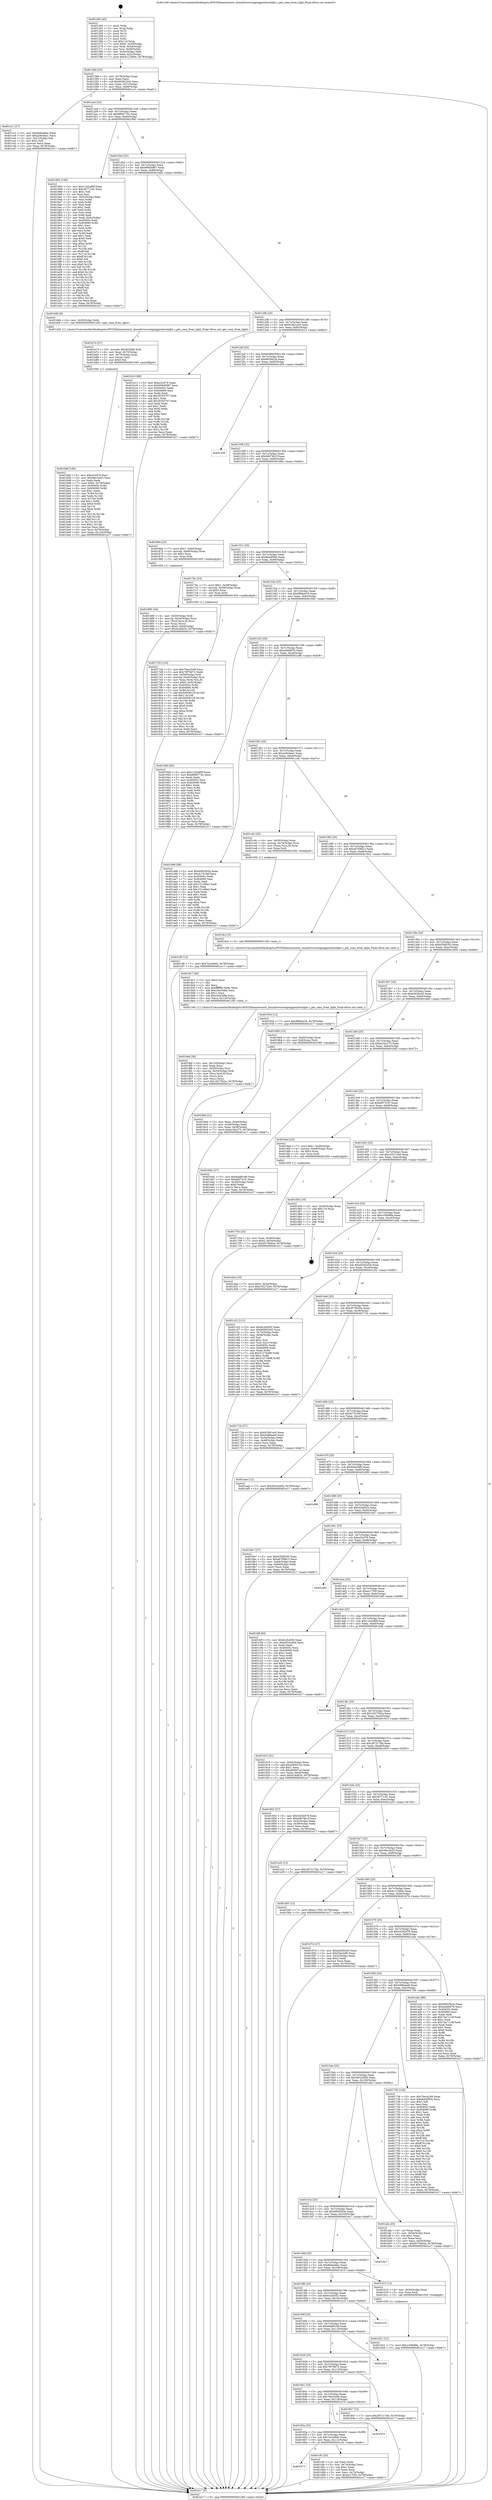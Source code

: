 digraph "0x401260" {
  label = "0x401260 (/mnt/c/Users/mathe/Desktop/tcc/POCII/binaries/extr_linuxdriversstaginggreybuslight.c_get_conn_from_light_Final-ollvm.out::main(0))"
  labelloc = "t"
  node[shape=record]

  Entry [label="",width=0.3,height=0.3,shape=circle,fillcolor=black,style=filled]
  "0x40128d" [label="{
     0x40128d [23]\l
     | [instrs]\l
     &nbsp;&nbsp;0x40128d \<+3\>: mov -0x78(%rbp),%eax\l
     &nbsp;&nbsp;0x401290 \<+2\>: mov %eax,%ecx\l
     &nbsp;&nbsp;0x401292 \<+6\>: sub $0x85d02042,%ecx\l
     &nbsp;&nbsp;0x401298 \<+3\>: mov %eax,-0x7c(%rbp)\l
     &nbsp;&nbsp;0x40129b \<+3\>: mov %ecx,-0x80(%rbp)\l
     &nbsp;&nbsp;0x40129e \<+6\>: je 0000000000401cc1 \<main+0xa61\>\l
  }"]
  "0x401cc1" [label="{
     0x401cc1 [27]\l
     | [instrs]\l
     &nbsp;&nbsp;0x401cc1 \<+5\>: mov $0x6b4ea8ac,%eax\l
     &nbsp;&nbsp;0x401cc6 \<+5\>: mov $0xa28cdea1,%ecx\l
     &nbsp;&nbsp;0x401ccb \<+3\>: mov -0x21(%rbp),%dl\l
     &nbsp;&nbsp;0x401cce \<+3\>: test $0x1,%dl\l
     &nbsp;&nbsp;0x401cd1 \<+3\>: cmovne %ecx,%eax\l
     &nbsp;&nbsp;0x401cd4 \<+3\>: mov %eax,-0x78(%rbp)\l
     &nbsp;&nbsp;0x401cd7 \<+5\>: jmp 0000000000401e17 \<main+0xbb7\>\l
  }"]
  "0x4012a4" [label="{
     0x4012a4 [25]\l
     | [instrs]\l
     &nbsp;&nbsp;0x4012a4 \<+5\>: jmp 00000000004012a9 \<main+0x49\>\l
     &nbsp;&nbsp;0x4012a9 \<+3\>: mov -0x7c(%rbp),%eax\l
     &nbsp;&nbsp;0x4012ac \<+5\>: sub $0x889d774c,%eax\l
     &nbsp;&nbsp;0x4012b1 \<+6\>: mov %eax,-0x84(%rbp)\l
     &nbsp;&nbsp;0x4012b7 \<+6\>: je 0000000000401993 \<main+0x733\>\l
  }"]
  Exit [label="",width=0.3,height=0.3,shape=circle,fillcolor=black,style=filled,peripheries=2]
  "0x401993" [label="{
     0x401993 [159]\l
     | [instrs]\l
     &nbsp;&nbsp;0x401993 \<+5\>: mov $0x11b2a80f,%eax\l
     &nbsp;&nbsp;0x401998 \<+5\>: mov $0x36771cf1,%ecx\l
     &nbsp;&nbsp;0x40199d \<+2\>: mov $0x1,%dl\l
     &nbsp;&nbsp;0x40199f \<+2\>: xor %esi,%esi\l
     &nbsp;&nbsp;0x4019a1 \<+3\>: mov -0x5c(%rbp),%edi\l
     &nbsp;&nbsp;0x4019a4 \<+3\>: mov %esi,%r8d\l
     &nbsp;&nbsp;0x4019a7 \<+3\>: sub %edi,%r8d\l
     &nbsp;&nbsp;0x4019aa \<+2\>: mov %esi,%edi\l
     &nbsp;&nbsp;0x4019ac \<+3\>: sub $0x1,%edi\l
     &nbsp;&nbsp;0x4019af \<+3\>: add %edi,%r8d\l
     &nbsp;&nbsp;0x4019b2 \<+2\>: mov %esi,%edi\l
     &nbsp;&nbsp;0x4019b4 \<+3\>: sub %r8d,%edi\l
     &nbsp;&nbsp;0x4019b7 \<+3\>: mov %edi,-0x5c(%rbp)\l
     &nbsp;&nbsp;0x4019ba \<+7\>: mov 0x40405c,%edi\l
     &nbsp;&nbsp;0x4019c1 \<+8\>: mov 0x404060,%r8d\l
     &nbsp;&nbsp;0x4019c9 \<+3\>: sub $0x1,%esi\l
     &nbsp;&nbsp;0x4019cc \<+3\>: mov %edi,%r9d\l
     &nbsp;&nbsp;0x4019cf \<+3\>: add %esi,%r9d\l
     &nbsp;&nbsp;0x4019d2 \<+4\>: imul %r9d,%edi\l
     &nbsp;&nbsp;0x4019d6 \<+3\>: and $0x1,%edi\l
     &nbsp;&nbsp;0x4019d9 \<+3\>: cmp $0x0,%edi\l
     &nbsp;&nbsp;0x4019dc \<+4\>: sete %r10b\l
     &nbsp;&nbsp;0x4019e0 \<+4\>: cmp $0xa,%r8d\l
     &nbsp;&nbsp;0x4019e4 \<+4\>: setl %r11b\l
     &nbsp;&nbsp;0x4019e8 \<+3\>: mov %r10b,%bl\l
     &nbsp;&nbsp;0x4019eb \<+3\>: xor $0xff,%bl\l
     &nbsp;&nbsp;0x4019ee \<+3\>: mov %r11b,%r14b\l
     &nbsp;&nbsp;0x4019f1 \<+4\>: xor $0xff,%r14b\l
     &nbsp;&nbsp;0x4019f5 \<+3\>: xor $0x0,%dl\l
     &nbsp;&nbsp;0x4019f8 \<+3\>: mov %bl,%r15b\l
     &nbsp;&nbsp;0x4019fb \<+4\>: and $0x0,%r15b\l
     &nbsp;&nbsp;0x4019ff \<+3\>: and %dl,%r10b\l
     &nbsp;&nbsp;0x401a02 \<+3\>: mov %r14b,%r12b\l
     &nbsp;&nbsp;0x401a05 \<+4\>: and $0x0,%r12b\l
     &nbsp;&nbsp;0x401a09 \<+3\>: and %dl,%r11b\l
     &nbsp;&nbsp;0x401a0c \<+3\>: or %r10b,%r15b\l
     &nbsp;&nbsp;0x401a0f \<+3\>: or %r11b,%r12b\l
     &nbsp;&nbsp;0x401a12 \<+3\>: xor %r12b,%r15b\l
     &nbsp;&nbsp;0x401a15 \<+3\>: or %r14b,%bl\l
     &nbsp;&nbsp;0x401a18 \<+3\>: xor $0xff,%bl\l
     &nbsp;&nbsp;0x401a1b \<+3\>: or $0x0,%dl\l
     &nbsp;&nbsp;0x401a1e \<+2\>: and %dl,%bl\l
     &nbsp;&nbsp;0x401a20 \<+3\>: or %bl,%r15b\l
     &nbsp;&nbsp;0x401a23 \<+4\>: test $0x1,%r15b\l
     &nbsp;&nbsp;0x401a27 \<+3\>: cmovne %ecx,%eax\l
     &nbsp;&nbsp;0x401a2a \<+3\>: mov %eax,-0x78(%rbp)\l
     &nbsp;&nbsp;0x401a2d \<+5\>: jmp 0000000000401e17 \<main+0xbb7\>\l
  }"]
  "0x4012bd" [label="{
     0x4012bd [25]\l
     | [instrs]\l
     &nbsp;&nbsp;0x4012bd \<+5\>: jmp 00000000004012c2 \<main+0x62\>\l
     &nbsp;&nbsp;0x4012c2 \<+3\>: mov -0x7c(%rbp),%eax\l
     &nbsp;&nbsp;0x4012c5 \<+5\>: sub $0x909d5987,%eax\l
     &nbsp;&nbsp;0x4012ca \<+6\>: mov %eax,-0x88(%rbp)\l
     &nbsp;&nbsp;0x4012d0 \<+6\>: je 0000000000401b6b \<main+0x90b\>\l
  }"]
  "0x401d21" [label="{
     0x401d21 [12]\l
     | [instrs]\l
     &nbsp;&nbsp;0x401d21 \<+7\>: movl $0xcc59b89a,-0x78(%rbp)\l
     &nbsp;&nbsp;0x401d28 \<+5\>: jmp 0000000000401e17 \<main+0xbb7\>\l
  }"]
  "0x401b6b" [label="{
     0x401b6b [9]\l
     | [instrs]\l
     &nbsp;&nbsp;0x401b6b \<+4\>: mov -0x50(%rbp),%rdi\l
     &nbsp;&nbsp;0x401b6f \<+5\>: call 0000000000401240 \<get_conn_from_light\>\l
     | [calls]\l
     &nbsp;&nbsp;0x401240 \{1\} (/mnt/c/Users/mathe/Desktop/tcc/POCII/binaries/extr_linuxdriversstaginggreybuslight.c_get_conn_from_light_Final-ollvm.out::get_conn_from_light)\l
  }"]
  "0x4012d6" [label="{
     0x4012d6 [25]\l
     | [instrs]\l
     &nbsp;&nbsp;0x4012d6 \<+5\>: jmp 00000000004012db \<main+0x7b\>\l
     &nbsp;&nbsp;0x4012db \<+3\>: mov -0x7c(%rbp),%eax\l
     &nbsp;&nbsp;0x4012de \<+5\>: sub $0x919b1ac0,%eax\l
     &nbsp;&nbsp;0x4012e3 \<+6\>: mov %eax,-0x8c(%rbp)\l
     &nbsp;&nbsp;0x4012e9 \<+6\>: je 0000000000401b13 \<main+0x8b3\>\l
  }"]
  "0x401673" [label="{
     0x401673\l
  }", style=dashed]
  "0x401b13" [label="{
     0x401b13 [88]\l
     | [instrs]\l
     &nbsp;&nbsp;0x401b13 \<+5\>: mov $0xa32cf79,%eax\l
     &nbsp;&nbsp;0x401b18 \<+5\>: mov $0x909d5987,%ecx\l
     &nbsp;&nbsp;0x401b1d \<+7\>: mov 0x40405c,%edx\l
     &nbsp;&nbsp;0x401b24 \<+7\>: mov 0x404060,%esi\l
     &nbsp;&nbsp;0x401b2b \<+2\>: mov %edx,%edi\l
     &nbsp;&nbsp;0x401b2d \<+6\>: sub $0x3f193707,%edi\l
     &nbsp;&nbsp;0x401b33 \<+3\>: sub $0x1,%edi\l
     &nbsp;&nbsp;0x401b36 \<+6\>: add $0x3f193707,%edi\l
     &nbsp;&nbsp;0x401b3c \<+3\>: imul %edi,%edx\l
     &nbsp;&nbsp;0x401b3f \<+3\>: and $0x1,%edx\l
     &nbsp;&nbsp;0x401b42 \<+3\>: cmp $0x0,%edx\l
     &nbsp;&nbsp;0x401b45 \<+4\>: sete %r8b\l
     &nbsp;&nbsp;0x401b49 \<+3\>: cmp $0xa,%esi\l
     &nbsp;&nbsp;0x401b4c \<+4\>: setl %r9b\l
     &nbsp;&nbsp;0x401b50 \<+3\>: mov %r8b,%r10b\l
     &nbsp;&nbsp;0x401b53 \<+3\>: and %r9b,%r10b\l
     &nbsp;&nbsp;0x401b56 \<+3\>: xor %r9b,%r8b\l
     &nbsp;&nbsp;0x401b59 \<+3\>: or %r8b,%r10b\l
     &nbsp;&nbsp;0x401b5c \<+4\>: test $0x1,%r10b\l
     &nbsp;&nbsp;0x401b60 \<+3\>: cmovne %ecx,%eax\l
     &nbsp;&nbsp;0x401b63 \<+3\>: mov %eax,-0x78(%rbp)\l
     &nbsp;&nbsp;0x401b66 \<+5\>: jmp 0000000000401e17 \<main+0xbb7\>\l
  }"]
  "0x4012ef" [label="{
     0x4012ef [25]\l
     | [instrs]\l
     &nbsp;&nbsp;0x4012ef \<+5\>: jmp 00000000004012f4 \<main+0x94\>\l
     &nbsp;&nbsp;0x4012f4 \<+3\>: mov -0x7c(%rbp),%eax\l
     &nbsp;&nbsp;0x4012f7 \<+5\>: sub $0x982941fa,%eax\l
     &nbsp;&nbsp;0x4012fc \<+6\>: mov %eax,-0x90(%rbp)\l
     &nbsp;&nbsp;0x401302 \<+6\>: je 0000000000401d39 \<main+0xad9\>\l
  }"]
  "0x401cfc" [label="{
     0x401cfc [25]\l
     | [instrs]\l
     &nbsp;&nbsp;0x401cfc \<+2\>: xor %eax,%eax\l
     &nbsp;&nbsp;0x401cfe \<+3\>: mov -0x74(%rbp),%ecx\l
     &nbsp;&nbsp;0x401d01 \<+3\>: sub $0x1,%eax\l
     &nbsp;&nbsp;0x401d04 \<+2\>: sub %eax,%ecx\l
     &nbsp;&nbsp;0x401d06 \<+3\>: mov %ecx,-0x74(%rbp)\l
     &nbsp;&nbsp;0x401d09 \<+7\>: movl $0xac17f30,-0x78(%rbp)\l
     &nbsp;&nbsp;0x401d10 \<+5\>: jmp 0000000000401e17 \<main+0xbb7\>\l
  }"]
  "0x401d39" [label="{
     0x401d39\l
  }", style=dashed]
  "0x401308" [label="{
     0x401308 [25]\l
     | [instrs]\l
     &nbsp;&nbsp;0x401308 \<+5\>: jmp 000000000040130d \<main+0xad\>\l
     &nbsp;&nbsp;0x40130d \<+3\>: mov -0x7c(%rbp),%eax\l
     &nbsp;&nbsp;0x401310 \<+5\>: sub $0x9db79b1f,%eax\l
     &nbsp;&nbsp;0x401315 \<+6\>: mov %eax,-0x94(%rbp)\l
     &nbsp;&nbsp;0x40131b \<+6\>: je 000000000040186e \<main+0x60e\>\l
  }"]
  "0x40165a" [label="{
     0x40165a [25]\l
     | [instrs]\l
     &nbsp;&nbsp;0x40165a \<+5\>: jmp 000000000040165f \<main+0x3ff\>\l
     &nbsp;&nbsp;0x40165f \<+3\>: mov -0x7c(%rbp),%eax\l
     &nbsp;&nbsp;0x401662 \<+5\>: sub $0x7e2cb9d2,%eax\l
     &nbsp;&nbsp;0x401667 \<+6\>: mov %eax,-0x11c(%rbp)\l
     &nbsp;&nbsp;0x40166d \<+6\>: je 0000000000401cfc \<main+0xa9c\>\l
  }"]
  "0x40186e" [label="{
     0x40186e [23]\l
     | [instrs]\l
     &nbsp;&nbsp;0x40186e \<+7\>: movl $0x1,-0x60(%rbp)\l
     &nbsp;&nbsp;0x401875 \<+4\>: movslq -0x60(%rbp),%rax\l
     &nbsp;&nbsp;0x401879 \<+4\>: shl $0x2,%rax\l
     &nbsp;&nbsp;0x40187d \<+3\>: mov %rax,%rdi\l
     &nbsp;&nbsp;0x401880 \<+5\>: call 0000000000401050 \<malloc@plt\>\l
     | [calls]\l
     &nbsp;&nbsp;0x401050 \{1\} (unknown)\l
  }"]
  "0x401321" [label="{
     0x401321 [25]\l
     | [instrs]\l
     &nbsp;&nbsp;0x401321 \<+5\>: jmp 0000000000401326 \<main+0xc6\>\l
     &nbsp;&nbsp;0x401326 \<+3\>: mov -0x7c(%rbp),%eax\l
     &nbsp;&nbsp;0x401329 \<+5\>: sub $0x9e4df564,%eax\l
     &nbsp;&nbsp;0x40132e \<+6\>: mov %eax,-0x98(%rbp)\l
     &nbsp;&nbsp;0x401334 \<+6\>: je 00000000004017bc \<main+0x55c\>\l
  }"]
  "0x401d70" [label="{
     0x401d70\l
  }", style=dashed]
  "0x4017bc" [label="{
     0x4017bc [23]\l
     | [instrs]\l
     &nbsp;&nbsp;0x4017bc \<+7\>: movl $0x1,-0x58(%rbp)\l
     &nbsp;&nbsp;0x4017c3 \<+4\>: movslq -0x58(%rbp),%rax\l
     &nbsp;&nbsp;0x4017c7 \<+4\>: shl $0x3,%rax\l
     &nbsp;&nbsp;0x4017cb \<+3\>: mov %rax,%rdi\l
     &nbsp;&nbsp;0x4017ce \<+5\>: call 0000000000401050 \<malloc@plt\>\l
     | [calls]\l
     &nbsp;&nbsp;0x401050 \{1\} (unknown)\l
  }"]
  "0x40133a" [label="{
     0x40133a [25]\l
     | [instrs]\l
     &nbsp;&nbsp;0x40133a \<+5\>: jmp 000000000040133f \<main+0xdf\>\l
     &nbsp;&nbsp;0x40133f \<+3\>: mov -0x7c(%rbp),%eax\l
     &nbsp;&nbsp;0x401342 \<+5\>: sub $0x9fb8a018,%eax\l
     &nbsp;&nbsp;0x401347 \<+6\>: mov %eax,-0x9c(%rbp)\l
     &nbsp;&nbsp;0x40134d \<+6\>: je 0000000000401940 \<main+0x6e0\>\l
  }"]
  "0x401cf0" [label="{
     0x401cf0 [12]\l
     | [instrs]\l
     &nbsp;&nbsp;0x401cf0 \<+7\>: movl $0x7e2cb9d2,-0x78(%rbp)\l
     &nbsp;&nbsp;0x401cf7 \<+5\>: jmp 0000000000401e17 \<main+0xbb7\>\l
  }"]
  "0x401940" [label="{
     0x401940 [83]\l
     | [instrs]\l
     &nbsp;&nbsp;0x401940 \<+5\>: mov $0x11b2a80f,%eax\l
     &nbsp;&nbsp;0x401945 \<+5\>: mov $0x889d774c,%ecx\l
     &nbsp;&nbsp;0x40194a \<+2\>: xor %edx,%edx\l
     &nbsp;&nbsp;0x40194c \<+7\>: mov 0x40405c,%esi\l
     &nbsp;&nbsp;0x401953 \<+7\>: mov 0x404060,%edi\l
     &nbsp;&nbsp;0x40195a \<+3\>: sub $0x1,%edx\l
     &nbsp;&nbsp;0x40195d \<+3\>: mov %esi,%r8d\l
     &nbsp;&nbsp;0x401960 \<+3\>: add %edx,%r8d\l
     &nbsp;&nbsp;0x401963 \<+4\>: imul %r8d,%esi\l
     &nbsp;&nbsp;0x401967 \<+3\>: and $0x1,%esi\l
     &nbsp;&nbsp;0x40196a \<+3\>: cmp $0x0,%esi\l
     &nbsp;&nbsp;0x40196d \<+4\>: sete %r9b\l
     &nbsp;&nbsp;0x401971 \<+3\>: cmp $0xa,%edi\l
     &nbsp;&nbsp;0x401974 \<+4\>: setl %r10b\l
     &nbsp;&nbsp;0x401978 \<+3\>: mov %r9b,%r11b\l
     &nbsp;&nbsp;0x40197b \<+3\>: and %r10b,%r11b\l
     &nbsp;&nbsp;0x40197e \<+3\>: xor %r10b,%r9b\l
     &nbsp;&nbsp;0x401981 \<+3\>: or %r9b,%r11b\l
     &nbsp;&nbsp;0x401984 \<+4\>: test $0x1,%r11b\l
     &nbsp;&nbsp;0x401988 \<+3\>: cmovne %ecx,%eax\l
     &nbsp;&nbsp;0x40198b \<+3\>: mov %eax,-0x78(%rbp)\l
     &nbsp;&nbsp;0x40198e \<+5\>: jmp 0000000000401e17 \<main+0xbb7\>\l
  }"]
  "0x401353" [label="{
     0x401353 [25]\l
     | [instrs]\l
     &nbsp;&nbsp;0x401353 \<+5\>: jmp 0000000000401358 \<main+0xf8\>\l
     &nbsp;&nbsp;0x401358 \<+3\>: mov -0x7c(%rbp),%eax\l
     &nbsp;&nbsp;0x40135b \<+5\>: sub $0xa0a0fd76,%eax\l
     &nbsp;&nbsp;0x401360 \<+6\>: mov %eax,-0xa0(%rbp)\l
     &nbsp;&nbsp;0x401366 \<+6\>: je 0000000000401a96 \<main+0x836\>\l
  }"]
  "0x401b8f" [label="{
     0x401b8f [100]\l
     | [instrs]\l
     &nbsp;&nbsp;0x401b8f \<+5\>: mov $0xa32cf79,%esi\l
     &nbsp;&nbsp;0x401b94 \<+5\>: mov $0x36e1fe33,%ecx\l
     &nbsp;&nbsp;0x401b99 \<+2\>: xor %edx,%edx\l
     &nbsp;&nbsp;0x401b9b \<+7\>: movl $0x0,-0x74(%rbp)\l
     &nbsp;&nbsp;0x401ba2 \<+8\>: mov 0x40405c,%r8d\l
     &nbsp;&nbsp;0x401baa \<+8\>: mov 0x404060,%r9d\l
     &nbsp;&nbsp;0x401bb2 \<+3\>: sub $0x1,%edx\l
     &nbsp;&nbsp;0x401bb5 \<+3\>: mov %r8d,%r10d\l
     &nbsp;&nbsp;0x401bb8 \<+3\>: add %edx,%r10d\l
     &nbsp;&nbsp;0x401bbb \<+4\>: imul %r10d,%r8d\l
     &nbsp;&nbsp;0x401bbf \<+4\>: and $0x1,%r8d\l
     &nbsp;&nbsp;0x401bc3 \<+4\>: cmp $0x0,%r8d\l
     &nbsp;&nbsp;0x401bc7 \<+4\>: sete %r11b\l
     &nbsp;&nbsp;0x401bcb \<+4\>: cmp $0xa,%r9d\l
     &nbsp;&nbsp;0x401bcf \<+3\>: setl %bl\l
     &nbsp;&nbsp;0x401bd2 \<+3\>: mov %r11b,%r14b\l
     &nbsp;&nbsp;0x401bd5 \<+3\>: and %bl,%r14b\l
     &nbsp;&nbsp;0x401bd8 \<+3\>: xor %bl,%r11b\l
     &nbsp;&nbsp;0x401bdb \<+3\>: or %r11b,%r14b\l
     &nbsp;&nbsp;0x401bde \<+4\>: test $0x1,%r14b\l
     &nbsp;&nbsp;0x401be2 \<+3\>: cmovne %ecx,%esi\l
     &nbsp;&nbsp;0x401be5 \<+3\>: mov %esi,-0x78(%rbp)\l
     &nbsp;&nbsp;0x401be8 \<+6\>: mov %eax,-0x124(%rbp)\l
     &nbsp;&nbsp;0x401bee \<+5\>: jmp 0000000000401e17 \<main+0xbb7\>\l
  }"]
  "0x401a96" [label="{
     0x401a96 [88]\l
     | [instrs]\l
     &nbsp;&nbsp;0x401a96 \<+5\>: mov $0x60655b3a,%eax\l
     &nbsp;&nbsp;0x401a9b \<+5\>: mov $0xdc751fef,%ecx\l
     &nbsp;&nbsp;0x401aa0 \<+7\>: mov 0x40405c,%edx\l
     &nbsp;&nbsp;0x401aa7 \<+7\>: mov 0x404060,%esi\l
     &nbsp;&nbsp;0x401aae \<+2\>: mov %edx,%edi\l
     &nbsp;&nbsp;0x401ab0 \<+6\>: add $0x151c69a2,%edi\l
     &nbsp;&nbsp;0x401ab6 \<+3\>: sub $0x1,%edi\l
     &nbsp;&nbsp;0x401ab9 \<+6\>: sub $0x151c69a2,%edi\l
     &nbsp;&nbsp;0x401abf \<+3\>: imul %edi,%edx\l
     &nbsp;&nbsp;0x401ac2 \<+3\>: and $0x1,%edx\l
     &nbsp;&nbsp;0x401ac5 \<+3\>: cmp $0x0,%edx\l
     &nbsp;&nbsp;0x401ac8 \<+4\>: sete %r8b\l
     &nbsp;&nbsp;0x401acc \<+3\>: cmp $0xa,%esi\l
     &nbsp;&nbsp;0x401acf \<+4\>: setl %r9b\l
     &nbsp;&nbsp;0x401ad3 \<+3\>: mov %r8b,%r10b\l
     &nbsp;&nbsp;0x401ad6 \<+3\>: and %r9b,%r10b\l
     &nbsp;&nbsp;0x401ad9 \<+3\>: xor %r9b,%r8b\l
     &nbsp;&nbsp;0x401adc \<+3\>: or %r8b,%r10b\l
     &nbsp;&nbsp;0x401adf \<+4\>: test $0x1,%r10b\l
     &nbsp;&nbsp;0x401ae3 \<+3\>: cmovne %ecx,%eax\l
     &nbsp;&nbsp;0x401ae6 \<+3\>: mov %eax,-0x78(%rbp)\l
     &nbsp;&nbsp;0x401ae9 \<+5\>: jmp 0000000000401e17 \<main+0xbb7\>\l
  }"]
  "0x40136c" [label="{
     0x40136c [25]\l
     | [instrs]\l
     &nbsp;&nbsp;0x40136c \<+5\>: jmp 0000000000401371 \<main+0x111\>\l
     &nbsp;&nbsp;0x401371 \<+3\>: mov -0x7c(%rbp),%eax\l
     &nbsp;&nbsp;0x401374 \<+5\>: sub $0xa28cdea1,%eax\l
     &nbsp;&nbsp;0x401379 \<+6\>: mov %eax,-0xa4(%rbp)\l
     &nbsp;&nbsp;0x40137f \<+6\>: je 0000000000401cdc \<main+0xa7c\>\l
  }"]
  "0x401b74" [label="{
     0x401b74 [27]\l
     | [instrs]\l
     &nbsp;&nbsp;0x401b74 \<+10\>: movabs $0x4020b6,%rdi\l
     &nbsp;&nbsp;0x401b7e \<+4\>: mov %rax,-0x70(%rbp)\l
     &nbsp;&nbsp;0x401b82 \<+4\>: mov -0x70(%rbp),%rax\l
     &nbsp;&nbsp;0x401b86 \<+2\>: mov (%rax),%esi\l
     &nbsp;&nbsp;0x401b88 \<+2\>: mov $0x0,%al\l
     &nbsp;&nbsp;0x401b8a \<+5\>: call 0000000000401040 \<printf@plt\>\l
     | [calls]\l
     &nbsp;&nbsp;0x401040 \{1\} (unknown)\l
  }"]
  "0x401cdc" [label="{
     0x401cdc [20]\l
     | [instrs]\l
     &nbsp;&nbsp;0x401cdc \<+4\>: mov -0x50(%rbp),%rax\l
     &nbsp;&nbsp;0x401ce0 \<+4\>: movslq -0x74(%rbp),%rcx\l
     &nbsp;&nbsp;0x401ce4 \<+4\>: mov (%rax,%rcx,8),%rax\l
     &nbsp;&nbsp;0x401ce8 \<+3\>: mov %rax,%rdi\l
     &nbsp;&nbsp;0x401ceb \<+5\>: call 0000000000401030 \<free@plt\>\l
     | [calls]\l
     &nbsp;&nbsp;0x401030 \{1\} (unknown)\l
  }"]
  "0x401385" [label="{
     0x401385 [25]\l
     | [instrs]\l
     &nbsp;&nbsp;0x401385 \<+5\>: jmp 000000000040138a \<main+0x12a\>\l
     &nbsp;&nbsp;0x40138a \<+3\>: mov -0x7c(%rbp),%eax\l
     &nbsp;&nbsp;0x40138d \<+5\>: sub $0xa6709813,%eax\l
     &nbsp;&nbsp;0x401392 \<+6\>: mov %eax,-0xa8(%rbp)\l
     &nbsp;&nbsp;0x401398 \<+6\>: je 00000000004018c2 \<main+0x662\>\l
  }"]
  "0x4018ef" [label="{
     0x4018ef [38]\l
     | [instrs]\l
     &nbsp;&nbsp;0x4018ef \<+6\>: mov -0x120(%rbp),%ecx\l
     &nbsp;&nbsp;0x4018f5 \<+3\>: imul %eax,%ecx\l
     &nbsp;&nbsp;0x4018f8 \<+4\>: mov -0x50(%rbp),%rsi\l
     &nbsp;&nbsp;0x4018fc \<+4\>: movslq -0x54(%rbp),%rdi\l
     &nbsp;&nbsp;0x401900 \<+4\>: mov (%rsi,%rdi,8),%rsi\l
     &nbsp;&nbsp;0x401904 \<+3\>: mov (%rsi),%rsi\l
     &nbsp;&nbsp;0x401907 \<+2\>: mov %ecx,(%rsi)\l
     &nbsp;&nbsp;0x401909 \<+7\>: movl $0x16275b2a,-0x78(%rbp)\l
     &nbsp;&nbsp;0x401910 \<+5\>: jmp 0000000000401e17 \<main+0xbb7\>\l
  }"]
  "0x4018c2" [label="{
     0x4018c2 [5]\l
     | [instrs]\l
     &nbsp;&nbsp;0x4018c2 \<+5\>: call 0000000000401160 \<next_i\>\l
     | [calls]\l
     &nbsp;&nbsp;0x401160 \{1\} (/mnt/c/Users/mathe/Desktop/tcc/POCII/binaries/extr_linuxdriversstaginggreybuslight.c_get_conn_from_light_Final-ollvm.out::next_i)\l
  }"]
  "0x40139e" [label="{
     0x40139e [25]\l
     | [instrs]\l
     &nbsp;&nbsp;0x40139e \<+5\>: jmp 00000000004013a3 \<main+0x143\>\l
     &nbsp;&nbsp;0x4013a3 \<+3\>: mov -0x7c(%rbp),%eax\l
     &nbsp;&nbsp;0x4013a6 \<+5\>: sub $0xb35df183,%eax\l
     &nbsp;&nbsp;0x4013ab \<+6\>: mov %eax,-0xac(%rbp)\l
     &nbsp;&nbsp;0x4013b1 \<+6\>: je 0000000000401934 \<main+0x6d4\>\l
  }"]
  "0x4018c7" [label="{
     0x4018c7 [40]\l
     | [instrs]\l
     &nbsp;&nbsp;0x4018c7 \<+5\>: mov $0x2,%ecx\l
     &nbsp;&nbsp;0x4018cc \<+1\>: cltd\l
     &nbsp;&nbsp;0x4018cd \<+2\>: idiv %ecx\l
     &nbsp;&nbsp;0x4018cf \<+6\>: imul $0xfffffffe,%edx,%ecx\l
     &nbsp;&nbsp;0x4018d5 \<+6\>: add $0xc5ee3d8a,%ecx\l
     &nbsp;&nbsp;0x4018db \<+3\>: add $0x1,%ecx\l
     &nbsp;&nbsp;0x4018de \<+6\>: sub $0xc5ee3d8a,%ecx\l
     &nbsp;&nbsp;0x4018e4 \<+6\>: mov %ecx,-0x120(%rbp)\l
     &nbsp;&nbsp;0x4018ea \<+5\>: call 0000000000401160 \<next_i\>\l
     | [calls]\l
     &nbsp;&nbsp;0x401160 \{1\} (/mnt/c/Users/mathe/Desktop/tcc/POCII/binaries/extr_linuxdriversstaginggreybuslight.c_get_conn_from_light_Final-ollvm.out::next_i)\l
  }"]
  "0x401934" [label="{
     0x401934 [12]\l
     | [instrs]\l
     &nbsp;&nbsp;0x401934 \<+7\>: movl $0x9fb8a018,-0x78(%rbp)\l
     &nbsp;&nbsp;0x40193b \<+5\>: jmp 0000000000401e17 \<main+0xbb7\>\l
  }"]
  "0x4013b7" [label="{
     0x4013b7 [25]\l
     | [instrs]\l
     &nbsp;&nbsp;0x4013b7 \<+5\>: jmp 00000000004013bc \<main+0x15c\>\l
     &nbsp;&nbsp;0x4013bc \<+3\>: mov -0x7c(%rbp),%eax\l
     &nbsp;&nbsp;0x4013bf \<+5\>: sub $0xb4436cd3,%eax\l
     &nbsp;&nbsp;0x4013c4 \<+6\>: mov %eax,-0xb0(%rbp)\l
     &nbsp;&nbsp;0x4013ca \<+6\>: je 00000000004016b0 \<main+0x450\>\l
  }"]
  "0x401885" [label="{
     0x401885 [34]\l
     | [instrs]\l
     &nbsp;&nbsp;0x401885 \<+4\>: mov -0x50(%rbp),%rdi\l
     &nbsp;&nbsp;0x401889 \<+4\>: movslq -0x54(%rbp),%rcx\l
     &nbsp;&nbsp;0x40188d \<+4\>: mov (%rdi,%rcx,8),%rcx\l
     &nbsp;&nbsp;0x401891 \<+3\>: mov %rax,(%rcx)\l
     &nbsp;&nbsp;0x401894 \<+7\>: movl $0x0,-0x64(%rbp)\l
     &nbsp;&nbsp;0x40189b \<+7\>: movl $0x424d633,-0x78(%rbp)\l
     &nbsp;&nbsp;0x4018a2 \<+5\>: jmp 0000000000401e17 \<main+0xbb7\>\l
  }"]
  "0x4016b0" [label="{
     0x4016b0 [13]\l
     | [instrs]\l
     &nbsp;&nbsp;0x4016b0 \<+4\>: mov -0x40(%rbp),%rax\l
     &nbsp;&nbsp;0x4016b4 \<+4\>: mov 0x8(%rax),%rdi\l
     &nbsp;&nbsp;0x4016b8 \<+5\>: call 0000000000401060 \<atoi@plt\>\l
     | [calls]\l
     &nbsp;&nbsp;0x401060 \{1\} (unknown)\l
  }"]
  "0x4013d0" [label="{
     0x4013d0 [25]\l
     | [instrs]\l
     &nbsp;&nbsp;0x4013d0 \<+5\>: jmp 00000000004013d5 \<main+0x175\>\l
     &nbsp;&nbsp;0x4013d5 \<+3\>: mov -0x7c(%rbp),%eax\l
     &nbsp;&nbsp;0x4013d8 \<+5\>: sub $0xbc34c275,%eax\l
     &nbsp;&nbsp;0x4013dd \<+6\>: mov %eax,-0xb4(%rbp)\l
     &nbsp;&nbsp;0x4013e3 \<+6\>: je 00000000004016d2 \<main+0x472\>\l
  }"]
  "0x401641" [label="{
     0x401641 [25]\l
     | [instrs]\l
     &nbsp;&nbsp;0x401641 \<+5\>: jmp 0000000000401646 \<main+0x3e6\>\l
     &nbsp;&nbsp;0x401646 \<+3\>: mov -0x7c(%rbp),%eax\l
     &nbsp;&nbsp;0x401649 \<+5\>: sub $0x76ec4249,%eax\l
     &nbsp;&nbsp;0x40164e \<+6\>: mov %eax,-0x118(%rbp)\l
     &nbsp;&nbsp;0x401654 \<+6\>: je 0000000000401d70 \<main+0xb10\>\l
  }"]
  "0x4016d2" [label="{
     0x4016d2 [27]\l
     | [instrs]\l
     &nbsp;&nbsp;0x4016d2 \<+5\>: mov $0x6daf01d9,%eax\l
     &nbsp;&nbsp;0x4016d7 \<+5\>: mov $0xbf0731f1,%ecx\l
     &nbsp;&nbsp;0x4016dc \<+3\>: mov -0x28(%rbp),%edx\l
     &nbsp;&nbsp;0x4016df \<+3\>: cmp $0x0,%edx\l
     &nbsp;&nbsp;0x4016e2 \<+3\>: cmove %ecx,%eax\l
     &nbsp;&nbsp;0x4016e5 \<+3\>: mov %eax,-0x78(%rbp)\l
     &nbsp;&nbsp;0x4016e8 \<+5\>: jmp 0000000000401e17 \<main+0xbb7\>\l
  }"]
  "0x4013e9" [label="{
     0x4013e9 [25]\l
     | [instrs]\l
     &nbsp;&nbsp;0x4013e9 \<+5\>: jmp 00000000004013ee \<main+0x18e\>\l
     &nbsp;&nbsp;0x4013ee \<+3\>: mov -0x7c(%rbp),%eax\l
     &nbsp;&nbsp;0x4013f1 \<+5\>: sub $0xbf0731f1,%eax\l
     &nbsp;&nbsp;0x4013f6 \<+6\>: mov %eax,-0xb8(%rbp)\l
     &nbsp;&nbsp;0x4013fc \<+6\>: je 00000000004016ed \<main+0x48d\>\l
  }"]
  "0x401847" [label="{
     0x401847 [12]\l
     | [instrs]\l
     &nbsp;&nbsp;0x401847 \<+7\>: movl $0x287217dd,-0x78(%rbp)\l
     &nbsp;&nbsp;0x40184e \<+5\>: jmp 0000000000401e17 \<main+0xbb7\>\l
  }"]
  "0x4016ed" [label="{
     0x4016ed [23]\l
     | [instrs]\l
     &nbsp;&nbsp;0x4016ed \<+7\>: movl $0x1,-0x48(%rbp)\l
     &nbsp;&nbsp;0x4016f4 \<+4\>: movslq -0x48(%rbp),%rax\l
     &nbsp;&nbsp;0x4016f8 \<+4\>: shl $0x3,%rax\l
     &nbsp;&nbsp;0x4016fc \<+3\>: mov %rax,%rdi\l
     &nbsp;&nbsp;0x4016ff \<+5\>: call 0000000000401050 \<malloc@plt\>\l
     | [calls]\l
     &nbsp;&nbsp;0x401050 \{1\} (unknown)\l
  }"]
  "0x401402" [label="{
     0x401402 [25]\l
     | [instrs]\l
     &nbsp;&nbsp;0x401402 \<+5\>: jmp 0000000000401407 \<main+0x1a7\>\l
     &nbsp;&nbsp;0x401407 \<+3\>: mov -0x7c(%rbp),%eax\l
     &nbsp;&nbsp;0x40140a \<+5\>: sub $0xc55272e0,%eax\l
     &nbsp;&nbsp;0x40140f \<+6\>: mov %eax,-0xbc(%rbp)\l
     &nbsp;&nbsp;0x401415 \<+6\>: je 0000000000401d5d \<main+0xafd\>\l
  }"]
  "0x401628" [label="{
     0x401628 [25]\l
     | [instrs]\l
     &nbsp;&nbsp;0x401628 \<+5\>: jmp 000000000040162d \<main+0x3cd\>\l
     &nbsp;&nbsp;0x40162d \<+3\>: mov -0x7c(%rbp),%eax\l
     &nbsp;&nbsp;0x401630 \<+5\>: sub $0x70f79d72,%eax\l
     &nbsp;&nbsp;0x401635 \<+6\>: mov %eax,-0x114(%rbp)\l
     &nbsp;&nbsp;0x40163b \<+6\>: je 0000000000401847 \<main+0x5e7\>\l
  }"]
  "0x401d5d" [label="{
     0x401d5d [19]\l
     | [instrs]\l
     &nbsp;&nbsp;0x401d5d \<+3\>: mov -0x30(%rbp),%eax\l
     &nbsp;&nbsp;0x401d60 \<+7\>: add $0x110,%rsp\l
     &nbsp;&nbsp;0x401d67 \<+1\>: pop %rbx\l
     &nbsp;&nbsp;0x401d68 \<+2\>: pop %r12\l
     &nbsp;&nbsp;0x401d6a \<+2\>: pop %r14\l
     &nbsp;&nbsp;0x401d6c \<+2\>: pop %r15\l
     &nbsp;&nbsp;0x401d6e \<+1\>: pop %rbp\l
     &nbsp;&nbsp;0x401d6f \<+1\>: ret\l
  }"]
  "0x40141b" [label="{
     0x40141b [25]\l
     | [instrs]\l
     &nbsp;&nbsp;0x40141b \<+5\>: jmp 0000000000401420 \<main+0x1c0\>\l
     &nbsp;&nbsp;0x401420 \<+3\>: mov -0x7c(%rbp),%eax\l
     &nbsp;&nbsp;0x401423 \<+5\>: sub $0xcc59b89a,%eax\l
     &nbsp;&nbsp;0x401428 \<+6\>: mov %eax,-0xc0(%rbp)\l
     &nbsp;&nbsp;0x40142e \<+6\>: je 0000000000401d4a \<main+0xaea\>\l
  }"]
  "0x401d2d" [label="{
     0x401d2d\l
  }", style=dashed]
  "0x401d4a" [label="{
     0x401d4a [19]\l
     | [instrs]\l
     &nbsp;&nbsp;0x401d4a \<+7\>: movl $0x0,-0x30(%rbp)\l
     &nbsp;&nbsp;0x401d51 \<+7\>: movl $0xc55272e0,-0x78(%rbp)\l
     &nbsp;&nbsp;0x401d58 \<+5\>: jmp 0000000000401e17 \<main+0xbb7\>\l
  }"]
  "0x401434" [label="{
     0x401434 [25]\l
     | [instrs]\l
     &nbsp;&nbsp;0x401434 \<+5\>: jmp 0000000000401439 \<main+0x1d9\>\l
     &nbsp;&nbsp;0x401439 \<+3\>: mov -0x7c(%rbp),%eax\l
     &nbsp;&nbsp;0x40143c \<+5\>: sub $0xd2542a5d,%eax\l
     &nbsp;&nbsp;0x401441 \<+6\>: mov %eax,-0xc4(%rbp)\l
     &nbsp;&nbsp;0x401447 \<+6\>: je 0000000000401c52 \<main+0x9f2\>\l
  }"]
  "0x40160f" [label="{
     0x40160f [25]\l
     | [instrs]\l
     &nbsp;&nbsp;0x40160f \<+5\>: jmp 0000000000401614 \<main+0x3b4\>\l
     &nbsp;&nbsp;0x401614 \<+3\>: mov -0x7c(%rbp),%eax\l
     &nbsp;&nbsp;0x401617 \<+5\>: sub $0x6daf01d9,%eax\l
     &nbsp;&nbsp;0x40161c \<+6\>: mov %eax,-0x110(%rbp)\l
     &nbsp;&nbsp;0x401622 \<+6\>: je 0000000000401d2d \<main+0xacd\>\l
  }"]
  "0x401c52" [label="{
     0x401c52 [111]\l
     | [instrs]\l
     &nbsp;&nbsp;0x401c52 \<+5\>: mov $0x6c2b45f2,%eax\l
     &nbsp;&nbsp;0x401c57 \<+5\>: mov $0x85d02042,%ecx\l
     &nbsp;&nbsp;0x401c5c \<+3\>: mov -0x74(%rbp),%edx\l
     &nbsp;&nbsp;0x401c5f \<+3\>: cmp -0x48(%rbp),%edx\l
     &nbsp;&nbsp;0x401c62 \<+4\>: setl %sil\l
     &nbsp;&nbsp;0x401c66 \<+4\>: and $0x1,%sil\l
     &nbsp;&nbsp;0x401c6a \<+4\>: mov %sil,-0x21(%rbp)\l
     &nbsp;&nbsp;0x401c6e \<+7\>: mov 0x40405c,%edx\l
     &nbsp;&nbsp;0x401c75 \<+7\>: mov 0x404060,%edi\l
     &nbsp;&nbsp;0x401c7c \<+3\>: mov %edx,%r8d\l
     &nbsp;&nbsp;0x401c7f \<+7\>: sub $0x31274498,%r8d\l
     &nbsp;&nbsp;0x401c86 \<+4\>: sub $0x1,%r8d\l
     &nbsp;&nbsp;0x401c8a \<+7\>: add $0x31274498,%r8d\l
     &nbsp;&nbsp;0x401c91 \<+4\>: imul %r8d,%edx\l
     &nbsp;&nbsp;0x401c95 \<+3\>: and $0x1,%edx\l
     &nbsp;&nbsp;0x401c98 \<+3\>: cmp $0x0,%edx\l
     &nbsp;&nbsp;0x401c9b \<+4\>: sete %sil\l
     &nbsp;&nbsp;0x401c9f \<+3\>: cmp $0xa,%edi\l
     &nbsp;&nbsp;0x401ca2 \<+4\>: setl %r9b\l
     &nbsp;&nbsp;0x401ca6 \<+3\>: mov %sil,%r10b\l
     &nbsp;&nbsp;0x401ca9 \<+3\>: and %r9b,%r10b\l
     &nbsp;&nbsp;0x401cac \<+3\>: xor %r9b,%sil\l
     &nbsp;&nbsp;0x401caf \<+3\>: or %sil,%r10b\l
     &nbsp;&nbsp;0x401cb2 \<+4\>: test $0x1,%r10b\l
     &nbsp;&nbsp;0x401cb6 \<+3\>: cmovne %ecx,%eax\l
     &nbsp;&nbsp;0x401cb9 \<+3\>: mov %eax,-0x78(%rbp)\l
     &nbsp;&nbsp;0x401cbc \<+5\>: jmp 0000000000401e17 \<main+0xbb7\>\l
  }"]
  "0x40144d" [label="{
     0x40144d [25]\l
     | [instrs]\l
     &nbsp;&nbsp;0x40144d \<+5\>: jmp 0000000000401452 \<main+0x1f2\>\l
     &nbsp;&nbsp;0x401452 \<+3\>: mov -0x7c(%rbp),%eax\l
     &nbsp;&nbsp;0x401455 \<+5\>: sub $0xd5756d3a,%eax\l
     &nbsp;&nbsp;0x40145a \<+6\>: mov %eax,-0xc8(%rbp)\l
     &nbsp;&nbsp;0x401460 \<+6\>: je 000000000040171b \<main+0x4bb\>\l
  }"]
  "0x401e10" [label="{
     0x401e10\l
  }", style=dashed]
  "0x40171b" [label="{
     0x40171b [27]\l
     | [instrs]\l
     &nbsp;&nbsp;0x40171b \<+5\>: mov $0x919b1ac0,%eax\l
     &nbsp;&nbsp;0x401720 \<+5\>: mov $0x5486eae6,%ecx\l
     &nbsp;&nbsp;0x401725 \<+3\>: mov -0x54(%rbp),%edx\l
     &nbsp;&nbsp;0x401728 \<+3\>: cmp -0x48(%rbp),%edx\l
     &nbsp;&nbsp;0x40172b \<+3\>: cmovl %ecx,%eax\l
     &nbsp;&nbsp;0x40172e \<+3\>: mov %eax,-0x78(%rbp)\l
     &nbsp;&nbsp;0x401731 \<+5\>: jmp 0000000000401e17 \<main+0xbb7\>\l
  }"]
  "0x401466" [label="{
     0x401466 [25]\l
     | [instrs]\l
     &nbsp;&nbsp;0x401466 \<+5\>: jmp 000000000040146b \<main+0x20b\>\l
     &nbsp;&nbsp;0x40146b \<+3\>: mov -0x7c(%rbp),%eax\l
     &nbsp;&nbsp;0x40146e \<+5\>: sub $0xdc751fef,%eax\l
     &nbsp;&nbsp;0x401473 \<+6\>: mov %eax,-0xcc(%rbp)\l
     &nbsp;&nbsp;0x401479 \<+6\>: je 0000000000401aee \<main+0x88e\>\l
  }"]
  "0x4015f6" [label="{
     0x4015f6 [25]\l
     | [instrs]\l
     &nbsp;&nbsp;0x4015f6 \<+5\>: jmp 00000000004015fb \<main+0x39b\>\l
     &nbsp;&nbsp;0x4015fb \<+3\>: mov -0x7c(%rbp),%eax\l
     &nbsp;&nbsp;0x4015fe \<+5\>: sub $0x6c2b45f2,%eax\l
     &nbsp;&nbsp;0x401603 \<+6\>: mov %eax,-0x10c(%rbp)\l
     &nbsp;&nbsp;0x401609 \<+6\>: je 0000000000401e10 \<main+0xbb0\>\l
  }"]
  "0x401aee" [label="{
     0x401aee [12]\l
     | [instrs]\l
     &nbsp;&nbsp;0x401aee \<+7\>: movl $0x56324d5b,-0x78(%rbp)\l
     &nbsp;&nbsp;0x401af5 \<+5\>: jmp 0000000000401e17 \<main+0xbb7\>\l
  }"]
  "0x40147f" [label="{
     0x40147f [25]\l
     | [instrs]\l
     &nbsp;&nbsp;0x40147f \<+5\>: jmp 0000000000401484 \<main+0x224\>\l
     &nbsp;&nbsp;0x401484 \<+3\>: mov -0x7c(%rbp),%eax\l
     &nbsp;&nbsp;0x401487 \<+5\>: sub $0xf2be3df0,%eax\l
     &nbsp;&nbsp;0x40148c \<+6\>: mov %eax,-0xd0(%rbp)\l
     &nbsp;&nbsp;0x401492 \<+6\>: je 0000000000401698 \<main+0x438\>\l
  }"]
  "0x401d15" [label="{
     0x401d15 [12]\l
     | [instrs]\l
     &nbsp;&nbsp;0x401d15 \<+4\>: mov -0x50(%rbp),%rax\l
     &nbsp;&nbsp;0x401d19 \<+3\>: mov %rax,%rdi\l
     &nbsp;&nbsp;0x401d1c \<+5\>: call 0000000000401030 \<free@plt\>\l
     | [calls]\l
     &nbsp;&nbsp;0x401030 \{1\} (unknown)\l
  }"]
  "0x401698" [label="{
     0x401698\l
  }", style=dashed]
  "0x401498" [label="{
     0x401498 [25]\l
     | [instrs]\l
     &nbsp;&nbsp;0x401498 \<+5\>: jmp 000000000040149d \<main+0x23d\>\l
     &nbsp;&nbsp;0x40149d \<+3\>: mov -0x7c(%rbp),%eax\l
     &nbsp;&nbsp;0x4014a0 \<+5\>: sub $0x424d633,%eax\l
     &nbsp;&nbsp;0x4014a5 \<+6\>: mov %eax,-0xd4(%rbp)\l
     &nbsp;&nbsp;0x4014ab \<+6\>: je 00000000004018a7 \<main+0x647\>\l
  }"]
  "0x4015dd" [label="{
     0x4015dd [25]\l
     | [instrs]\l
     &nbsp;&nbsp;0x4015dd \<+5\>: jmp 00000000004015e2 \<main+0x382\>\l
     &nbsp;&nbsp;0x4015e2 \<+3\>: mov -0x7c(%rbp),%eax\l
     &nbsp;&nbsp;0x4015e5 \<+5\>: sub $0x6b4ea8ac,%eax\l
     &nbsp;&nbsp;0x4015ea \<+6\>: mov %eax,-0x108(%rbp)\l
     &nbsp;&nbsp;0x4015f0 \<+6\>: je 0000000000401d15 \<main+0xab5\>\l
  }"]
  "0x4018a7" [label="{
     0x4018a7 [27]\l
     | [instrs]\l
     &nbsp;&nbsp;0x4018a7 \<+5\>: mov $0xb35df183,%eax\l
     &nbsp;&nbsp;0x4018ac \<+5\>: mov $0xa6709813,%ecx\l
     &nbsp;&nbsp;0x4018b1 \<+3\>: mov -0x64(%rbp),%edx\l
     &nbsp;&nbsp;0x4018b4 \<+3\>: cmp -0x60(%rbp),%edx\l
     &nbsp;&nbsp;0x4018b7 \<+3\>: cmovl %ecx,%eax\l
     &nbsp;&nbsp;0x4018ba \<+3\>: mov %eax,-0x78(%rbp)\l
     &nbsp;&nbsp;0x4018bd \<+5\>: jmp 0000000000401e17 \<main+0xbb7\>\l
  }"]
  "0x4014b1" [label="{
     0x4014b1 [25]\l
     | [instrs]\l
     &nbsp;&nbsp;0x4014b1 \<+5\>: jmp 00000000004014b6 \<main+0x256\>\l
     &nbsp;&nbsp;0x4014b6 \<+3\>: mov -0x7c(%rbp),%eax\l
     &nbsp;&nbsp;0x4014b9 \<+5\>: sub $0xa32cf79,%eax\l
     &nbsp;&nbsp;0x4014be \<+6\>: mov %eax,-0xd8(%rbp)\l
     &nbsp;&nbsp;0x4014c4 \<+6\>: je 0000000000401dd3 \<main+0xb73\>\l
  }"]
  "0x401dc7" [label="{
     0x401dc7\l
  }", style=dashed]
  "0x401dd3" [label="{
     0x401dd3\l
  }", style=dashed]
  "0x4014ca" [label="{
     0x4014ca [25]\l
     | [instrs]\l
     &nbsp;&nbsp;0x4014ca \<+5\>: jmp 00000000004014cf \<main+0x26f\>\l
     &nbsp;&nbsp;0x4014cf \<+3\>: mov -0x7c(%rbp),%eax\l
     &nbsp;&nbsp;0x4014d2 \<+5\>: sub $0xac17f30,%eax\l
     &nbsp;&nbsp;0x4014d7 \<+6\>: mov %eax,-0xdc(%rbp)\l
     &nbsp;&nbsp;0x4014dd \<+6\>: je 0000000000401bff \<main+0x99f\>\l
  }"]
  "0x4015c4" [label="{
     0x4015c4 [25]\l
     | [instrs]\l
     &nbsp;&nbsp;0x4015c4 \<+5\>: jmp 00000000004015c9 \<main+0x369\>\l
     &nbsp;&nbsp;0x4015c9 \<+3\>: mov -0x7c(%rbp),%eax\l
     &nbsp;&nbsp;0x4015cc \<+5\>: sub $0x60655b3a,%eax\l
     &nbsp;&nbsp;0x4015d1 \<+6\>: mov %eax,-0x104(%rbp)\l
     &nbsp;&nbsp;0x4015d7 \<+6\>: je 0000000000401dc7 \<main+0xb67\>\l
  }"]
  "0x401bff" [label="{
     0x401bff [83]\l
     | [instrs]\l
     &nbsp;&nbsp;0x401bff \<+5\>: mov $0x6c2b45f2,%eax\l
     &nbsp;&nbsp;0x401c04 \<+5\>: mov $0xd2542a5d,%ecx\l
     &nbsp;&nbsp;0x401c09 \<+2\>: xor %edx,%edx\l
     &nbsp;&nbsp;0x401c0b \<+7\>: mov 0x40405c,%esi\l
     &nbsp;&nbsp;0x401c12 \<+7\>: mov 0x404060,%edi\l
     &nbsp;&nbsp;0x401c19 \<+3\>: sub $0x1,%edx\l
     &nbsp;&nbsp;0x401c1c \<+3\>: mov %esi,%r8d\l
     &nbsp;&nbsp;0x401c1f \<+3\>: add %edx,%r8d\l
     &nbsp;&nbsp;0x401c22 \<+4\>: imul %r8d,%esi\l
     &nbsp;&nbsp;0x401c26 \<+3\>: and $0x1,%esi\l
     &nbsp;&nbsp;0x401c29 \<+3\>: cmp $0x0,%esi\l
     &nbsp;&nbsp;0x401c2c \<+4\>: sete %r9b\l
     &nbsp;&nbsp;0x401c30 \<+3\>: cmp $0xa,%edi\l
     &nbsp;&nbsp;0x401c33 \<+4\>: setl %r10b\l
     &nbsp;&nbsp;0x401c37 \<+3\>: mov %r9b,%r11b\l
     &nbsp;&nbsp;0x401c3a \<+3\>: and %r10b,%r11b\l
     &nbsp;&nbsp;0x401c3d \<+3\>: xor %r10b,%r9b\l
     &nbsp;&nbsp;0x401c40 \<+3\>: or %r9b,%r11b\l
     &nbsp;&nbsp;0x401c43 \<+4\>: test $0x1,%r11b\l
     &nbsp;&nbsp;0x401c47 \<+3\>: cmovne %ecx,%eax\l
     &nbsp;&nbsp;0x401c4a \<+3\>: mov %eax,-0x78(%rbp)\l
     &nbsp;&nbsp;0x401c4d \<+5\>: jmp 0000000000401e17 \<main+0xbb7\>\l
  }"]
  "0x4014e3" [label="{
     0x4014e3 [25]\l
     | [instrs]\l
     &nbsp;&nbsp;0x4014e3 \<+5\>: jmp 00000000004014e8 \<main+0x288\>\l
     &nbsp;&nbsp;0x4014e8 \<+3\>: mov -0x7c(%rbp),%eax\l
     &nbsp;&nbsp;0x4014eb \<+5\>: sub $0x11b2a80f,%eax\l
     &nbsp;&nbsp;0x4014f0 \<+6\>: mov %eax,-0xe0(%rbp)\l
     &nbsp;&nbsp;0x4014f6 \<+6\>: je 0000000000401da6 \<main+0xb46\>\l
  }"]
  "0x401afa" [label="{
     0x401afa [25]\l
     | [instrs]\l
     &nbsp;&nbsp;0x401afa \<+2\>: xor %eax,%eax\l
     &nbsp;&nbsp;0x401afc \<+3\>: mov -0x54(%rbp),%ecx\l
     &nbsp;&nbsp;0x401aff \<+3\>: sub $0x1,%eax\l
     &nbsp;&nbsp;0x401b02 \<+2\>: sub %eax,%ecx\l
     &nbsp;&nbsp;0x401b04 \<+3\>: mov %ecx,-0x54(%rbp)\l
     &nbsp;&nbsp;0x401b07 \<+7\>: movl $0xd5756d3a,-0x78(%rbp)\l
     &nbsp;&nbsp;0x401b0e \<+5\>: jmp 0000000000401e17 \<main+0xbb7\>\l
  }"]
  "0x401da6" [label="{
     0x401da6\l
  }", style=dashed]
  "0x4014fc" [label="{
     0x4014fc [25]\l
     | [instrs]\l
     &nbsp;&nbsp;0x4014fc \<+5\>: jmp 0000000000401501 \<main+0x2a1\>\l
     &nbsp;&nbsp;0x401501 \<+3\>: mov -0x7c(%rbp),%eax\l
     &nbsp;&nbsp;0x401504 \<+5\>: sub $0x16275b2a,%eax\l
     &nbsp;&nbsp;0x401509 \<+6\>: mov %eax,-0xe4(%rbp)\l
     &nbsp;&nbsp;0x40150f \<+6\>: je 0000000000401915 \<main+0x6b5\>\l
  }"]
  "0x4017d3" [label="{
     0x4017d3 [116]\l
     | [instrs]\l
     &nbsp;&nbsp;0x4017d3 \<+5\>: mov $0x76ec4249,%ecx\l
     &nbsp;&nbsp;0x4017d8 \<+5\>: mov $0x70f79d72,%edx\l
     &nbsp;&nbsp;0x4017dd \<+4\>: mov -0x50(%rbp),%rdi\l
     &nbsp;&nbsp;0x4017e1 \<+4\>: movslq -0x54(%rbp),%rsi\l
     &nbsp;&nbsp;0x4017e5 \<+4\>: mov %rax,(%rdi,%rsi,8)\l
     &nbsp;&nbsp;0x4017e9 \<+7\>: movl $0x0,-0x5c(%rbp)\l
     &nbsp;&nbsp;0x4017f0 \<+8\>: mov 0x40405c,%r8d\l
     &nbsp;&nbsp;0x4017f8 \<+8\>: mov 0x404060,%r9d\l
     &nbsp;&nbsp;0x401800 \<+3\>: mov %r8d,%r10d\l
     &nbsp;&nbsp;0x401803 \<+7\>: add $0x5d506129,%r10d\l
     &nbsp;&nbsp;0x40180a \<+4\>: sub $0x1,%r10d\l
     &nbsp;&nbsp;0x40180e \<+7\>: sub $0x5d506129,%r10d\l
     &nbsp;&nbsp;0x401815 \<+4\>: imul %r10d,%r8d\l
     &nbsp;&nbsp;0x401819 \<+4\>: and $0x1,%r8d\l
     &nbsp;&nbsp;0x40181d \<+4\>: cmp $0x0,%r8d\l
     &nbsp;&nbsp;0x401821 \<+4\>: sete %r11b\l
     &nbsp;&nbsp;0x401825 \<+4\>: cmp $0xa,%r9d\l
     &nbsp;&nbsp;0x401829 \<+3\>: setl %bl\l
     &nbsp;&nbsp;0x40182c \<+3\>: mov %r11b,%r14b\l
     &nbsp;&nbsp;0x40182f \<+3\>: and %bl,%r14b\l
     &nbsp;&nbsp;0x401832 \<+3\>: xor %bl,%r11b\l
     &nbsp;&nbsp;0x401835 \<+3\>: or %r11b,%r14b\l
     &nbsp;&nbsp;0x401838 \<+4\>: test $0x1,%r14b\l
     &nbsp;&nbsp;0x40183c \<+3\>: cmovne %edx,%ecx\l
     &nbsp;&nbsp;0x40183f \<+3\>: mov %ecx,-0x78(%rbp)\l
     &nbsp;&nbsp;0x401842 \<+5\>: jmp 0000000000401e17 \<main+0xbb7\>\l
  }"]
  "0x401915" [label="{
     0x401915 [31]\l
     | [instrs]\l
     &nbsp;&nbsp;0x401915 \<+3\>: mov -0x64(%rbp),%eax\l
     &nbsp;&nbsp;0x401918 \<+5\>: add $0xa00947a2,%eax\l
     &nbsp;&nbsp;0x40191d \<+3\>: add $0x1,%eax\l
     &nbsp;&nbsp;0x401920 \<+5\>: sub $0xa00947a2,%eax\l
     &nbsp;&nbsp;0x401925 \<+3\>: mov %eax,-0x64(%rbp)\l
     &nbsp;&nbsp;0x401928 \<+7\>: movl $0x424d633,-0x78(%rbp)\l
     &nbsp;&nbsp;0x40192f \<+5\>: jmp 0000000000401e17 \<main+0xbb7\>\l
  }"]
  "0x401515" [label="{
     0x401515 [25]\l
     | [instrs]\l
     &nbsp;&nbsp;0x401515 \<+5\>: jmp 000000000040151a \<main+0x2ba\>\l
     &nbsp;&nbsp;0x40151a \<+3\>: mov -0x7c(%rbp),%eax\l
     &nbsp;&nbsp;0x40151d \<+5\>: sub $0x287217dd,%eax\l
     &nbsp;&nbsp;0x401522 \<+6\>: mov %eax,-0xe8(%rbp)\l
     &nbsp;&nbsp;0x401528 \<+6\>: je 0000000000401853 \<main+0x5f3\>\l
  }"]
  "0x4015ab" [label="{
     0x4015ab [25]\l
     | [instrs]\l
     &nbsp;&nbsp;0x4015ab \<+5\>: jmp 00000000004015b0 \<main+0x350\>\l
     &nbsp;&nbsp;0x4015b0 \<+3\>: mov -0x7c(%rbp),%eax\l
     &nbsp;&nbsp;0x4015b3 \<+5\>: sub $0x56324d5b,%eax\l
     &nbsp;&nbsp;0x4015b8 \<+6\>: mov %eax,-0x100(%rbp)\l
     &nbsp;&nbsp;0x4015be \<+6\>: je 0000000000401afa \<main+0x89a\>\l
  }"]
  "0x401853" [label="{
     0x401853 [27]\l
     | [instrs]\l
     &nbsp;&nbsp;0x401853 \<+5\>: mov $0x542f2078,%eax\l
     &nbsp;&nbsp;0x401858 \<+5\>: mov $0x9db79b1f,%ecx\l
     &nbsp;&nbsp;0x40185d \<+3\>: mov -0x5c(%rbp),%edx\l
     &nbsp;&nbsp;0x401860 \<+3\>: cmp -0x58(%rbp),%edx\l
     &nbsp;&nbsp;0x401863 \<+3\>: cmovl %ecx,%eax\l
     &nbsp;&nbsp;0x401866 \<+3\>: mov %eax,-0x78(%rbp)\l
     &nbsp;&nbsp;0x401869 \<+5\>: jmp 0000000000401e17 \<main+0xbb7\>\l
  }"]
  "0x40152e" [label="{
     0x40152e [25]\l
     | [instrs]\l
     &nbsp;&nbsp;0x40152e \<+5\>: jmp 0000000000401533 \<main+0x2d3\>\l
     &nbsp;&nbsp;0x401533 \<+3\>: mov -0x7c(%rbp),%eax\l
     &nbsp;&nbsp;0x401536 \<+5\>: sub $0x36771cf1,%eax\l
     &nbsp;&nbsp;0x40153b \<+6\>: mov %eax,-0xec(%rbp)\l
     &nbsp;&nbsp;0x401541 \<+6\>: je 0000000000401a32 \<main+0x7d2\>\l
  }"]
  "0x401736" [label="{
     0x401736 [134]\l
     | [instrs]\l
     &nbsp;&nbsp;0x401736 \<+5\>: mov $0x76ec4249,%eax\l
     &nbsp;&nbsp;0x40173b \<+5\>: mov $0x9e4df564,%ecx\l
     &nbsp;&nbsp;0x401740 \<+2\>: mov $0x1,%dl\l
     &nbsp;&nbsp;0x401742 \<+2\>: xor %esi,%esi\l
     &nbsp;&nbsp;0x401744 \<+7\>: mov 0x40405c,%edi\l
     &nbsp;&nbsp;0x40174b \<+8\>: mov 0x404060,%r8d\l
     &nbsp;&nbsp;0x401753 \<+3\>: sub $0x1,%esi\l
     &nbsp;&nbsp;0x401756 \<+3\>: mov %edi,%r9d\l
     &nbsp;&nbsp;0x401759 \<+3\>: add %esi,%r9d\l
     &nbsp;&nbsp;0x40175c \<+4\>: imul %r9d,%edi\l
     &nbsp;&nbsp;0x401760 \<+3\>: and $0x1,%edi\l
     &nbsp;&nbsp;0x401763 \<+3\>: cmp $0x0,%edi\l
     &nbsp;&nbsp;0x401766 \<+4\>: sete %r10b\l
     &nbsp;&nbsp;0x40176a \<+4\>: cmp $0xa,%r8d\l
     &nbsp;&nbsp;0x40176e \<+4\>: setl %r11b\l
     &nbsp;&nbsp;0x401772 \<+3\>: mov %r10b,%bl\l
     &nbsp;&nbsp;0x401775 \<+3\>: xor $0xff,%bl\l
     &nbsp;&nbsp;0x401778 \<+3\>: mov %r11b,%r14b\l
     &nbsp;&nbsp;0x40177b \<+4\>: xor $0xff,%r14b\l
     &nbsp;&nbsp;0x40177f \<+3\>: xor $0x0,%dl\l
     &nbsp;&nbsp;0x401782 \<+3\>: mov %bl,%r15b\l
     &nbsp;&nbsp;0x401785 \<+4\>: and $0x0,%r15b\l
     &nbsp;&nbsp;0x401789 \<+3\>: and %dl,%r10b\l
     &nbsp;&nbsp;0x40178c \<+3\>: mov %r14b,%r12b\l
     &nbsp;&nbsp;0x40178f \<+4\>: and $0x0,%r12b\l
     &nbsp;&nbsp;0x401793 \<+3\>: and %dl,%r11b\l
     &nbsp;&nbsp;0x401796 \<+3\>: or %r10b,%r15b\l
     &nbsp;&nbsp;0x401799 \<+3\>: or %r11b,%r12b\l
     &nbsp;&nbsp;0x40179c \<+3\>: xor %r12b,%r15b\l
     &nbsp;&nbsp;0x40179f \<+3\>: or %r14b,%bl\l
     &nbsp;&nbsp;0x4017a2 \<+3\>: xor $0xff,%bl\l
     &nbsp;&nbsp;0x4017a5 \<+3\>: or $0x0,%dl\l
     &nbsp;&nbsp;0x4017a8 \<+2\>: and %dl,%bl\l
     &nbsp;&nbsp;0x4017aa \<+3\>: or %bl,%r15b\l
     &nbsp;&nbsp;0x4017ad \<+4\>: test $0x1,%r15b\l
     &nbsp;&nbsp;0x4017b1 \<+3\>: cmovne %ecx,%eax\l
     &nbsp;&nbsp;0x4017b4 \<+3\>: mov %eax,-0x78(%rbp)\l
     &nbsp;&nbsp;0x4017b7 \<+5\>: jmp 0000000000401e17 \<main+0xbb7\>\l
  }"]
  "0x401a32" [label="{
     0x401a32 [12]\l
     | [instrs]\l
     &nbsp;&nbsp;0x401a32 \<+7\>: movl $0x287217dd,-0x78(%rbp)\l
     &nbsp;&nbsp;0x401a39 \<+5\>: jmp 0000000000401e17 \<main+0xbb7\>\l
  }"]
  "0x401547" [label="{
     0x401547 [25]\l
     | [instrs]\l
     &nbsp;&nbsp;0x401547 \<+5\>: jmp 000000000040154c \<main+0x2ec\>\l
     &nbsp;&nbsp;0x40154c \<+3\>: mov -0x7c(%rbp),%eax\l
     &nbsp;&nbsp;0x40154f \<+5\>: sub $0x36e1fe33,%eax\l
     &nbsp;&nbsp;0x401554 \<+6\>: mov %eax,-0xf0(%rbp)\l
     &nbsp;&nbsp;0x40155a \<+6\>: je 0000000000401bf3 \<main+0x993\>\l
  }"]
  "0x401592" [label="{
     0x401592 [25]\l
     | [instrs]\l
     &nbsp;&nbsp;0x401592 \<+5\>: jmp 0000000000401597 \<main+0x337\>\l
     &nbsp;&nbsp;0x401597 \<+3\>: mov -0x7c(%rbp),%eax\l
     &nbsp;&nbsp;0x40159a \<+5\>: sub $0x5486eae6,%eax\l
     &nbsp;&nbsp;0x40159f \<+6\>: mov %eax,-0xfc(%rbp)\l
     &nbsp;&nbsp;0x4015a5 \<+6\>: je 0000000000401736 \<main+0x4d6\>\l
  }"]
  "0x401bf3" [label="{
     0x401bf3 [12]\l
     | [instrs]\l
     &nbsp;&nbsp;0x401bf3 \<+7\>: movl $0xac17f30,-0x78(%rbp)\l
     &nbsp;&nbsp;0x401bfa \<+5\>: jmp 0000000000401e17 \<main+0xbb7\>\l
  }"]
  "0x401560" [label="{
     0x401560 [25]\l
     | [instrs]\l
     &nbsp;&nbsp;0x401560 \<+5\>: jmp 0000000000401565 \<main+0x305\>\l
     &nbsp;&nbsp;0x401565 \<+3\>: mov -0x7c(%rbp),%eax\l
     &nbsp;&nbsp;0x401568 \<+5\>: sub $0x4c12360e,%eax\l
     &nbsp;&nbsp;0x40156d \<+6\>: mov %eax,-0xf4(%rbp)\l
     &nbsp;&nbsp;0x401573 \<+6\>: je 000000000040167d \<main+0x41d\>\l
  }"]
  "0x401a3e" [label="{
     0x401a3e [88]\l
     | [instrs]\l
     &nbsp;&nbsp;0x401a3e \<+5\>: mov $0x60655b3a,%eax\l
     &nbsp;&nbsp;0x401a43 \<+5\>: mov $0xa0a0fd76,%ecx\l
     &nbsp;&nbsp;0x401a48 \<+7\>: mov 0x40405c,%edx\l
     &nbsp;&nbsp;0x401a4f \<+7\>: mov 0x404060,%esi\l
     &nbsp;&nbsp;0x401a56 \<+2\>: mov %edx,%edi\l
     &nbsp;&nbsp;0x401a58 \<+6\>: add $0x74a7116f,%edi\l
     &nbsp;&nbsp;0x401a5e \<+3\>: sub $0x1,%edi\l
     &nbsp;&nbsp;0x401a61 \<+6\>: sub $0x74a7116f,%edi\l
     &nbsp;&nbsp;0x401a67 \<+3\>: imul %edi,%edx\l
     &nbsp;&nbsp;0x401a6a \<+3\>: and $0x1,%edx\l
     &nbsp;&nbsp;0x401a6d \<+3\>: cmp $0x0,%edx\l
     &nbsp;&nbsp;0x401a70 \<+4\>: sete %r8b\l
     &nbsp;&nbsp;0x401a74 \<+3\>: cmp $0xa,%esi\l
     &nbsp;&nbsp;0x401a77 \<+4\>: setl %r9b\l
     &nbsp;&nbsp;0x401a7b \<+3\>: mov %r8b,%r10b\l
     &nbsp;&nbsp;0x401a7e \<+3\>: and %r9b,%r10b\l
     &nbsp;&nbsp;0x401a81 \<+3\>: xor %r9b,%r8b\l
     &nbsp;&nbsp;0x401a84 \<+3\>: or %r8b,%r10b\l
     &nbsp;&nbsp;0x401a87 \<+4\>: test $0x1,%r10b\l
     &nbsp;&nbsp;0x401a8b \<+3\>: cmovne %ecx,%eax\l
     &nbsp;&nbsp;0x401a8e \<+3\>: mov %eax,-0x78(%rbp)\l
     &nbsp;&nbsp;0x401a91 \<+5\>: jmp 0000000000401e17 \<main+0xbb7\>\l
  }"]
  "0x40167d" [label="{
     0x40167d [27]\l
     | [instrs]\l
     &nbsp;&nbsp;0x40167d \<+5\>: mov $0xb4436cd3,%eax\l
     &nbsp;&nbsp;0x401682 \<+5\>: mov $0xf2be3df0,%ecx\l
     &nbsp;&nbsp;0x401687 \<+3\>: mov -0x2c(%rbp),%edx\l
     &nbsp;&nbsp;0x40168a \<+3\>: cmp $0x2,%edx\l
     &nbsp;&nbsp;0x40168d \<+3\>: cmovne %ecx,%eax\l
     &nbsp;&nbsp;0x401690 \<+3\>: mov %eax,-0x78(%rbp)\l
     &nbsp;&nbsp;0x401693 \<+5\>: jmp 0000000000401e17 \<main+0xbb7\>\l
  }"]
  "0x401579" [label="{
     0x401579 [25]\l
     | [instrs]\l
     &nbsp;&nbsp;0x401579 \<+5\>: jmp 000000000040157e \<main+0x31e\>\l
     &nbsp;&nbsp;0x40157e \<+3\>: mov -0x7c(%rbp),%eax\l
     &nbsp;&nbsp;0x401581 \<+5\>: sub $0x542f2078,%eax\l
     &nbsp;&nbsp;0x401586 \<+6\>: mov %eax,-0xf8(%rbp)\l
     &nbsp;&nbsp;0x40158c \<+6\>: je 0000000000401a3e \<main+0x7de\>\l
  }"]
  "0x401e17" [label="{
     0x401e17 [5]\l
     | [instrs]\l
     &nbsp;&nbsp;0x401e17 \<+5\>: jmp 000000000040128d \<main+0x2d\>\l
  }"]
  "0x401260" [label="{
     0x401260 [45]\l
     | [instrs]\l
     &nbsp;&nbsp;0x401260 \<+1\>: push %rbp\l
     &nbsp;&nbsp;0x401261 \<+3\>: mov %rsp,%rbp\l
     &nbsp;&nbsp;0x401264 \<+2\>: push %r15\l
     &nbsp;&nbsp;0x401266 \<+2\>: push %r14\l
     &nbsp;&nbsp;0x401268 \<+2\>: push %r12\l
     &nbsp;&nbsp;0x40126a \<+1\>: push %rbx\l
     &nbsp;&nbsp;0x40126b \<+7\>: sub $0x110,%rsp\l
     &nbsp;&nbsp;0x401272 \<+7\>: movl $0x0,-0x30(%rbp)\l
     &nbsp;&nbsp;0x401279 \<+3\>: mov %edi,-0x34(%rbp)\l
     &nbsp;&nbsp;0x40127c \<+4\>: mov %rsi,-0x40(%rbp)\l
     &nbsp;&nbsp;0x401280 \<+3\>: mov -0x34(%rbp),%edi\l
     &nbsp;&nbsp;0x401283 \<+3\>: mov %edi,-0x2c(%rbp)\l
     &nbsp;&nbsp;0x401286 \<+7\>: movl $0x4c12360e,-0x78(%rbp)\l
  }"]
  "0x4016bd" [label="{
     0x4016bd [21]\l
     | [instrs]\l
     &nbsp;&nbsp;0x4016bd \<+3\>: mov %eax,-0x44(%rbp)\l
     &nbsp;&nbsp;0x4016c0 \<+3\>: mov -0x44(%rbp),%eax\l
     &nbsp;&nbsp;0x4016c3 \<+3\>: mov %eax,-0x28(%rbp)\l
     &nbsp;&nbsp;0x4016c6 \<+7\>: movl $0xbc34c275,-0x78(%rbp)\l
     &nbsp;&nbsp;0x4016cd \<+5\>: jmp 0000000000401e17 \<main+0xbb7\>\l
  }"]
  "0x401704" [label="{
     0x401704 [23]\l
     | [instrs]\l
     &nbsp;&nbsp;0x401704 \<+4\>: mov %rax,-0x50(%rbp)\l
     &nbsp;&nbsp;0x401708 \<+7\>: movl $0x0,-0x54(%rbp)\l
     &nbsp;&nbsp;0x40170f \<+7\>: movl $0xd5756d3a,-0x78(%rbp)\l
     &nbsp;&nbsp;0x401716 \<+5\>: jmp 0000000000401e17 \<main+0xbb7\>\l
  }"]
  Entry -> "0x401260" [label=" 1"]
  "0x40128d" -> "0x401cc1" [label=" 2"]
  "0x40128d" -> "0x4012a4" [label=" 36"]
  "0x401d5d" -> Exit [label=" 1"]
  "0x4012a4" -> "0x401993" [label=" 1"]
  "0x4012a4" -> "0x4012bd" [label=" 35"]
  "0x401d4a" -> "0x401e17" [label=" 1"]
  "0x4012bd" -> "0x401b6b" [label=" 1"]
  "0x4012bd" -> "0x4012d6" [label=" 34"]
  "0x401d21" -> "0x401e17" [label=" 1"]
  "0x4012d6" -> "0x401b13" [label=" 1"]
  "0x4012d6" -> "0x4012ef" [label=" 33"]
  "0x401d15" -> "0x401d21" [label=" 1"]
  "0x4012ef" -> "0x401d39" [label=" 0"]
  "0x4012ef" -> "0x401308" [label=" 33"]
  "0x401cfc" -> "0x401e17" [label=" 1"]
  "0x401308" -> "0x40186e" [label=" 1"]
  "0x401308" -> "0x401321" [label=" 32"]
  "0x40165a" -> "0x401cfc" [label=" 1"]
  "0x401321" -> "0x4017bc" [label=" 1"]
  "0x401321" -> "0x40133a" [label=" 31"]
  "0x40165a" -> "0x401673" [label=" 0"]
  "0x40133a" -> "0x401940" [label=" 1"]
  "0x40133a" -> "0x401353" [label=" 30"]
  "0x401641" -> "0x401d70" [label=" 0"]
  "0x401353" -> "0x401a96" [label=" 1"]
  "0x401353" -> "0x40136c" [label=" 29"]
  "0x401641" -> "0x40165a" [label=" 1"]
  "0x40136c" -> "0x401cdc" [label=" 1"]
  "0x40136c" -> "0x401385" [label=" 28"]
  "0x401cf0" -> "0x401e17" [label=" 1"]
  "0x401385" -> "0x4018c2" [label=" 1"]
  "0x401385" -> "0x40139e" [label=" 27"]
  "0x401cdc" -> "0x401cf0" [label=" 1"]
  "0x40139e" -> "0x401934" [label=" 1"]
  "0x40139e" -> "0x4013b7" [label=" 26"]
  "0x401cc1" -> "0x401e17" [label=" 2"]
  "0x4013b7" -> "0x4016b0" [label=" 1"]
  "0x4013b7" -> "0x4013d0" [label=" 25"]
  "0x401c52" -> "0x401e17" [label=" 2"]
  "0x4013d0" -> "0x4016d2" [label=" 1"]
  "0x4013d0" -> "0x4013e9" [label=" 24"]
  "0x401bff" -> "0x401e17" [label=" 2"]
  "0x4013e9" -> "0x4016ed" [label=" 1"]
  "0x4013e9" -> "0x401402" [label=" 23"]
  "0x401bf3" -> "0x401e17" [label=" 1"]
  "0x401402" -> "0x401d5d" [label=" 1"]
  "0x401402" -> "0x40141b" [label=" 22"]
  "0x401b74" -> "0x401b8f" [label=" 1"]
  "0x40141b" -> "0x401d4a" [label=" 1"]
  "0x40141b" -> "0x401434" [label=" 21"]
  "0x401b6b" -> "0x401b74" [label=" 1"]
  "0x401434" -> "0x401c52" [label=" 2"]
  "0x401434" -> "0x40144d" [label=" 19"]
  "0x401afa" -> "0x401e17" [label=" 1"]
  "0x40144d" -> "0x40171b" [label=" 2"]
  "0x40144d" -> "0x401466" [label=" 17"]
  "0x401aee" -> "0x401e17" [label=" 1"]
  "0x401466" -> "0x401aee" [label=" 1"]
  "0x401466" -> "0x40147f" [label=" 16"]
  "0x401a3e" -> "0x401e17" [label=" 1"]
  "0x40147f" -> "0x401698" [label=" 0"]
  "0x40147f" -> "0x401498" [label=" 16"]
  "0x401a32" -> "0x401e17" [label=" 1"]
  "0x401498" -> "0x4018a7" [label=" 2"]
  "0x401498" -> "0x4014b1" [label=" 14"]
  "0x401940" -> "0x401e17" [label=" 1"]
  "0x4014b1" -> "0x401dd3" [label=" 0"]
  "0x4014b1" -> "0x4014ca" [label=" 14"]
  "0x401934" -> "0x401e17" [label=" 1"]
  "0x4014ca" -> "0x401bff" [label=" 2"]
  "0x4014ca" -> "0x4014e3" [label=" 12"]
  "0x4018ef" -> "0x401e17" [label=" 1"]
  "0x4014e3" -> "0x401da6" [label=" 0"]
  "0x4014e3" -> "0x4014fc" [label=" 12"]
  "0x4018c7" -> "0x4018ef" [label=" 1"]
  "0x4014fc" -> "0x401915" [label=" 1"]
  "0x4014fc" -> "0x401515" [label=" 11"]
  "0x4018a7" -> "0x401e17" [label=" 2"]
  "0x401515" -> "0x401853" [label=" 2"]
  "0x401515" -> "0x40152e" [label=" 9"]
  "0x401885" -> "0x401e17" [label=" 1"]
  "0x40152e" -> "0x401a32" [label=" 1"]
  "0x40152e" -> "0x401547" [label=" 8"]
  "0x40186e" -> "0x401885" [label=" 1"]
  "0x401547" -> "0x401bf3" [label=" 1"]
  "0x401547" -> "0x401560" [label=" 7"]
  "0x401847" -> "0x401e17" [label=" 1"]
  "0x401560" -> "0x40167d" [label=" 1"]
  "0x401560" -> "0x401579" [label=" 6"]
  "0x40167d" -> "0x401e17" [label=" 1"]
  "0x401260" -> "0x40128d" [label=" 1"]
  "0x401e17" -> "0x40128d" [label=" 37"]
  "0x4016b0" -> "0x4016bd" [label=" 1"]
  "0x4016bd" -> "0x401e17" [label=" 1"]
  "0x4016d2" -> "0x401e17" [label=" 1"]
  "0x4016ed" -> "0x401704" [label=" 1"]
  "0x401704" -> "0x401e17" [label=" 1"]
  "0x40171b" -> "0x401e17" [label=" 2"]
  "0x401628" -> "0x401641" [label=" 1"]
  "0x401579" -> "0x401a3e" [label=" 1"]
  "0x401579" -> "0x401592" [label=" 5"]
  "0x401853" -> "0x401e17" [label=" 2"]
  "0x401592" -> "0x401736" [label=" 1"]
  "0x401592" -> "0x4015ab" [label=" 4"]
  "0x401736" -> "0x401e17" [label=" 1"]
  "0x4017bc" -> "0x4017d3" [label=" 1"]
  "0x4017d3" -> "0x401e17" [label=" 1"]
  "0x4018c2" -> "0x4018c7" [label=" 1"]
  "0x4015ab" -> "0x401afa" [label=" 1"]
  "0x4015ab" -> "0x4015c4" [label=" 3"]
  "0x401915" -> "0x401e17" [label=" 1"]
  "0x4015c4" -> "0x401dc7" [label=" 0"]
  "0x4015c4" -> "0x4015dd" [label=" 3"]
  "0x401993" -> "0x401e17" [label=" 1"]
  "0x4015dd" -> "0x401d15" [label=" 1"]
  "0x4015dd" -> "0x4015f6" [label=" 2"]
  "0x401a96" -> "0x401e17" [label=" 1"]
  "0x4015f6" -> "0x401e10" [label=" 0"]
  "0x4015f6" -> "0x40160f" [label=" 2"]
  "0x401b13" -> "0x401e17" [label=" 1"]
  "0x40160f" -> "0x401d2d" [label=" 0"]
  "0x40160f" -> "0x401628" [label=" 2"]
  "0x401b8f" -> "0x401e17" [label=" 1"]
  "0x401628" -> "0x401847" [label=" 1"]
}
